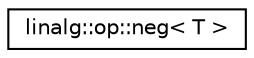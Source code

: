 digraph "Graphical Class Hierarchy"
{
  edge [fontname="Helvetica",fontsize="10",labelfontname="Helvetica",labelfontsize="10"];
  node [fontname="Helvetica",fontsize="10",shape=record];
  rankdir="LR";
  Node1 [label="linalg::op::neg\< T \>",height=0.2,width=0.4,color="black", fillcolor="white", style="filled",URL="$structlinalg_1_1op_1_1neg.html"];
}
